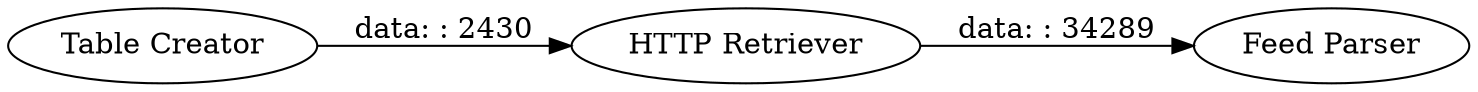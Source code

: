 digraph {
	"5333314810432856451_3" [label="Feed Parser"]
	"5333314810432856451_1" [label="Table Creator"]
	"5333314810432856451_2" [label="HTTP Retriever"]
	"5333314810432856451_1" -> "5333314810432856451_2" [label="data: : 2430"]
	"5333314810432856451_2" -> "5333314810432856451_3" [label="data: : 34289"]
	rankdir=LR
}
